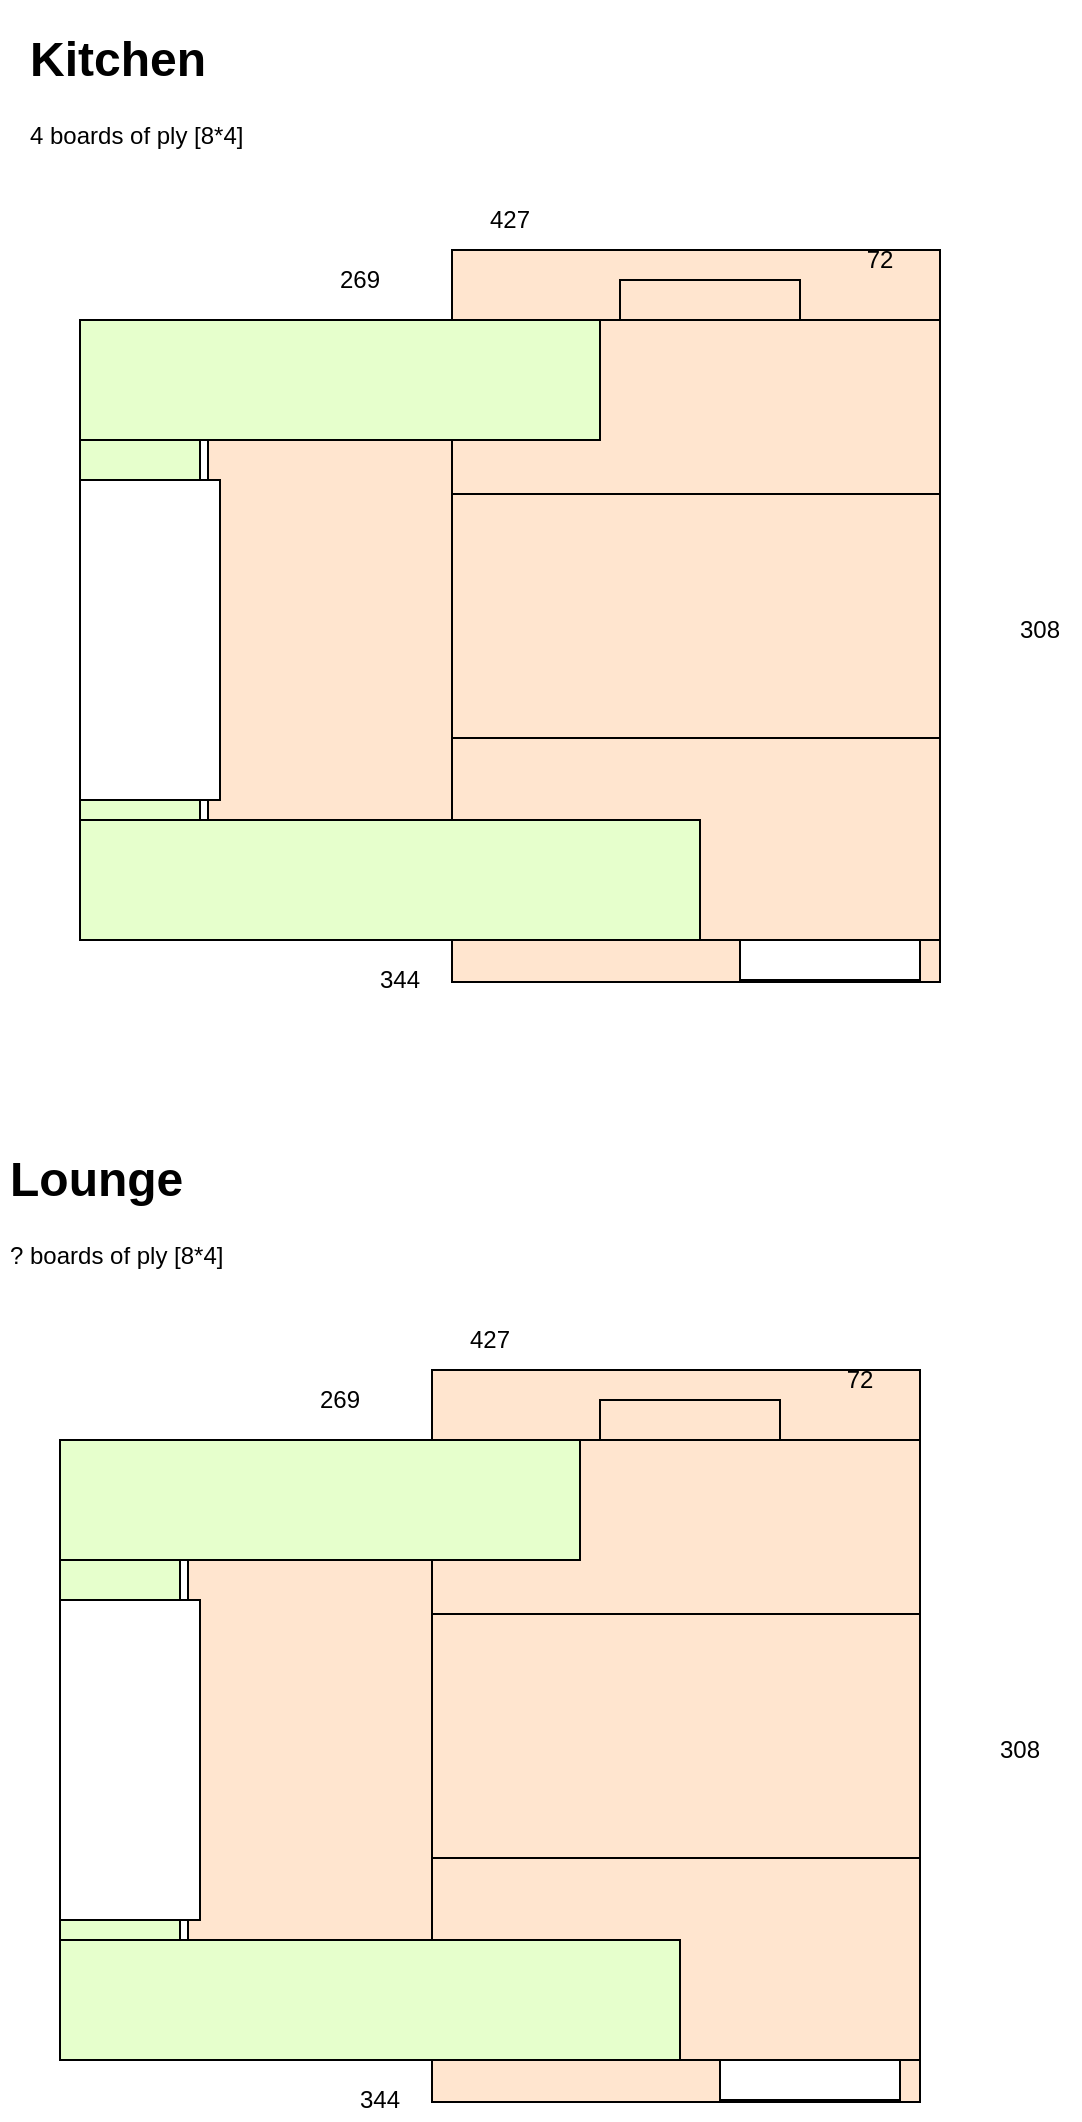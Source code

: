 <mxfile version="14.3.1" type="github">
  <diagram id="m3cKMJ7YTY9tZa0nteIg" name="Page-1">
    <mxGraphModel dx="1449" dy="643" grid="1" gridSize="10" guides="1" tooltips="1" connect="1" arrows="1" fold="1" page="1" pageScale="1" pageWidth="827" pageHeight="1169" math="0" shadow="0">
      <root>
        <mxCell id="0" />
        <mxCell id="1" parent="0" />
        <mxCell id="lSZsTIHQoJN5ihHew8vU-19" value="" style="rounded=0;whiteSpace=wrap;html=1;fillColor=#FFE5CF;rotation=-90;" parent="1" vertex="1">
          <mxGeometry x="317" y="318" width="122" height="244" as="geometry" />
        </mxCell>
        <mxCell id="lSZsTIHQoJN5ihHew8vU-17" value="" style="rounded=0;whiteSpace=wrap;html=1;fillColor=#FFE5CF;" parent="1" vertex="1">
          <mxGeometry x="134" y="230" width="122" height="244" as="geometry" />
        </mxCell>
        <mxCell id="lSZsTIHQoJN5ihHew8vU-21" value="" style="rounded=0;whiteSpace=wrap;html=1;fillColor=#FFE5CF;rotation=-90;" parent="1" vertex="1">
          <mxGeometry x="317" y="74" width="122" height="244" as="geometry" />
        </mxCell>
        <mxCell id="lSZsTIHQoJN5ihHew8vU-20" value="" style="rounded=0;whiteSpace=wrap;html=1;fillColor=#FFE5CF;rotation=-90;" parent="1" vertex="1">
          <mxGeometry x="317" y="196" width="122" height="244" as="geometry" />
        </mxCell>
        <mxCell id="lSZsTIHQoJN5ihHew8vU-1" value="" style="rounded=0;whiteSpace=wrap;html=1;fillColor=none;" parent="1" vertex="1">
          <mxGeometry x="70" y="170" width="430" height="310" as="geometry" />
        </mxCell>
        <mxCell id="lSZsTIHQoJN5ihHew8vU-2" value="" style="rounded=0;whiteSpace=wrap;html=1;fillColor=none;" parent="1" vertex="1">
          <mxGeometry x="340" y="150" width="90" height="20" as="geometry" />
        </mxCell>
        <mxCell id="lSZsTIHQoJN5ihHew8vU-3" value="427" style="text;html=1;strokeColor=none;fillColor=none;align=center;verticalAlign=middle;whiteSpace=wrap;rounded=0;" parent="1" vertex="1">
          <mxGeometry x="265" y="110" width="40" height="20" as="geometry" />
        </mxCell>
        <mxCell id="lSZsTIHQoJN5ihHew8vU-5" value="" style="rounded=0;whiteSpace=wrap;html=1;" parent="1" vertex="1">
          <mxGeometry x="400" y="480" width="90" height="20" as="geometry" />
        </mxCell>
        <mxCell id="lSZsTIHQoJN5ihHew8vU-6" value="344" style="text;html=1;strokeColor=none;fillColor=none;align=center;verticalAlign=middle;whiteSpace=wrap;rounded=0;" parent="1" vertex="1">
          <mxGeometry x="210" y="490" width="40" height="20" as="geometry" />
        </mxCell>
        <mxCell id="lSZsTIHQoJN5ihHew8vU-7" value="269" style="text;html=1;strokeColor=none;fillColor=none;align=center;verticalAlign=middle;whiteSpace=wrap;rounded=0;" parent="1" vertex="1">
          <mxGeometry x="190" y="140" width="40" height="20" as="geometry" />
        </mxCell>
        <mxCell id="lSZsTIHQoJN5ihHew8vU-8" value="72" style="text;html=1;strokeColor=none;fillColor=none;align=center;verticalAlign=middle;whiteSpace=wrap;rounded=0;" parent="1" vertex="1">
          <mxGeometry x="450" y="130" width="40" height="20" as="geometry" />
        </mxCell>
        <mxCell id="lSZsTIHQoJN5ihHew8vU-10" value="308" style="text;html=1;strokeColor=none;fillColor=none;align=center;verticalAlign=middle;whiteSpace=wrap;rounded=0;" parent="1" vertex="1">
          <mxGeometry x="530" y="315" width="40" height="20" as="geometry" />
        </mxCell>
        <mxCell id="lSZsTIHQoJN5ihHew8vU-11" value="" style="rounded=0;whiteSpace=wrap;html=1;" parent="1" vertex="1">
          <mxGeometry x="70" y="250" width="70" height="160" as="geometry" />
        </mxCell>
        <mxCell id="lSZsTIHQoJN5ihHew8vU-13" value="" style="rounded=0;whiteSpace=wrap;html=1;fillColor=#E6FFCC;" parent="1" vertex="1">
          <mxGeometry x="70" y="170" width="260" height="60" as="geometry" />
        </mxCell>
        <mxCell id="lSZsTIHQoJN5ihHew8vU-14" value="" style="rounded=0;whiteSpace=wrap;html=1;fillColor=#E6FFCC;" parent="1" vertex="1">
          <mxGeometry x="70" y="420" width="310" height="60" as="geometry" />
        </mxCell>
        <mxCell id="lSZsTIHQoJN5ihHew8vU-15" value="" style="rounded=0;whiteSpace=wrap;html=1;fillColor=#E6FFCC;" parent="1" vertex="1">
          <mxGeometry x="70" y="410" width="60" height="10" as="geometry" />
        </mxCell>
        <mxCell id="lSZsTIHQoJN5ihHew8vU-16" value="" style="rounded=0;whiteSpace=wrap;html=1;fillColor=#E6FFCC;" parent="1" vertex="1">
          <mxGeometry x="70" y="230" width="60" height="20" as="geometry" />
        </mxCell>
        <mxCell id="lSZsTIHQoJN5ihHew8vU-22" value="&lt;h1&gt;Kitchen&lt;/h1&gt;&lt;p&gt;4 boards of ply [8*4]&lt;/p&gt;" style="text;html=1;strokeColor=none;fillColor=none;spacing=5;spacingTop=-20;whiteSpace=wrap;overflow=hidden;rounded=0;" parent="1" vertex="1">
          <mxGeometry x="40" y="20" width="190" height="120" as="geometry" />
        </mxCell>
        <mxCell id="lSZsTIHQoJN5ihHew8vU-23" value="" style="rounded=0;whiteSpace=wrap;html=1;fillColor=#FFE5CF;rotation=-90;" parent="1" vertex="1">
          <mxGeometry x="307" y="878" width="122" height="244" as="geometry" />
        </mxCell>
        <mxCell id="lSZsTIHQoJN5ihHew8vU-24" value="" style="rounded=0;whiteSpace=wrap;html=1;fillColor=#FFE5CF;" parent="1" vertex="1">
          <mxGeometry x="124" y="790" width="122" height="244" as="geometry" />
        </mxCell>
        <mxCell id="lSZsTIHQoJN5ihHew8vU-25" value="" style="rounded=0;whiteSpace=wrap;html=1;fillColor=#FFE5CF;rotation=-90;" parent="1" vertex="1">
          <mxGeometry x="307" y="634" width="122" height="244" as="geometry" />
        </mxCell>
        <mxCell id="lSZsTIHQoJN5ihHew8vU-26" value="" style="rounded=0;whiteSpace=wrap;html=1;fillColor=#FFE5CF;rotation=-90;" parent="1" vertex="1">
          <mxGeometry x="307" y="756" width="122" height="244" as="geometry" />
        </mxCell>
        <mxCell id="lSZsTIHQoJN5ihHew8vU-27" value="" style="rounded=0;whiteSpace=wrap;html=1;fillColor=none;" parent="1" vertex="1">
          <mxGeometry x="60" y="730" width="430" height="310" as="geometry" />
        </mxCell>
        <mxCell id="lSZsTIHQoJN5ihHew8vU-28" value="" style="rounded=0;whiteSpace=wrap;html=1;fillColor=none;" parent="1" vertex="1">
          <mxGeometry x="330" y="710" width="90" height="20" as="geometry" />
        </mxCell>
        <mxCell id="lSZsTIHQoJN5ihHew8vU-29" value="427" style="text;html=1;strokeColor=none;fillColor=none;align=center;verticalAlign=middle;whiteSpace=wrap;rounded=0;" parent="1" vertex="1">
          <mxGeometry x="255" y="670" width="40" height="20" as="geometry" />
        </mxCell>
        <mxCell id="lSZsTIHQoJN5ihHew8vU-30" value="" style="rounded=0;whiteSpace=wrap;html=1;" parent="1" vertex="1">
          <mxGeometry x="390" y="1040" width="90" height="20" as="geometry" />
        </mxCell>
        <mxCell id="lSZsTIHQoJN5ihHew8vU-31" value="344" style="text;html=1;strokeColor=none;fillColor=none;align=center;verticalAlign=middle;whiteSpace=wrap;rounded=0;" parent="1" vertex="1">
          <mxGeometry x="200" y="1050" width="40" height="20" as="geometry" />
        </mxCell>
        <mxCell id="lSZsTIHQoJN5ihHew8vU-32" value="269" style="text;html=1;strokeColor=none;fillColor=none;align=center;verticalAlign=middle;whiteSpace=wrap;rounded=0;" parent="1" vertex="1">
          <mxGeometry x="180" y="700" width="40" height="20" as="geometry" />
        </mxCell>
        <mxCell id="lSZsTIHQoJN5ihHew8vU-33" value="72" style="text;html=1;strokeColor=none;fillColor=none;align=center;verticalAlign=middle;whiteSpace=wrap;rounded=0;" parent="1" vertex="1">
          <mxGeometry x="440" y="690" width="40" height="20" as="geometry" />
        </mxCell>
        <mxCell id="lSZsTIHQoJN5ihHew8vU-34" value="308" style="text;html=1;strokeColor=none;fillColor=none;align=center;verticalAlign=middle;whiteSpace=wrap;rounded=0;" parent="1" vertex="1">
          <mxGeometry x="520" y="875" width="40" height="20" as="geometry" />
        </mxCell>
        <mxCell id="lSZsTIHQoJN5ihHew8vU-35" value="" style="rounded=0;whiteSpace=wrap;html=1;" parent="1" vertex="1">
          <mxGeometry x="60" y="810" width="70" height="160" as="geometry" />
        </mxCell>
        <mxCell id="lSZsTIHQoJN5ihHew8vU-36" value="" style="rounded=0;whiteSpace=wrap;html=1;fillColor=#E6FFCC;" parent="1" vertex="1">
          <mxGeometry x="60" y="730" width="260" height="60" as="geometry" />
        </mxCell>
        <mxCell id="lSZsTIHQoJN5ihHew8vU-37" value="" style="rounded=0;whiteSpace=wrap;html=1;fillColor=#E6FFCC;" parent="1" vertex="1">
          <mxGeometry x="60" y="980" width="310" height="60" as="geometry" />
        </mxCell>
        <mxCell id="lSZsTIHQoJN5ihHew8vU-38" value="" style="rounded=0;whiteSpace=wrap;html=1;fillColor=#E6FFCC;" parent="1" vertex="1">
          <mxGeometry x="60" y="970" width="60" height="10" as="geometry" />
        </mxCell>
        <mxCell id="lSZsTIHQoJN5ihHew8vU-39" value="" style="rounded=0;whiteSpace=wrap;html=1;fillColor=#E6FFCC;" parent="1" vertex="1">
          <mxGeometry x="60" y="790" width="60" height="20" as="geometry" />
        </mxCell>
        <mxCell id="lSZsTIHQoJN5ihHew8vU-40" value="&lt;h1&gt;Lounge&lt;/h1&gt;&lt;p&gt;? boards of ply [8*4]&lt;/p&gt;" style="text;html=1;strokeColor=none;fillColor=none;spacing=5;spacingTop=-20;whiteSpace=wrap;overflow=hidden;rounded=0;" parent="1" vertex="1">
          <mxGeometry x="30" y="580" width="190" height="120" as="geometry" />
        </mxCell>
      </root>
    </mxGraphModel>
  </diagram>
</mxfile>
